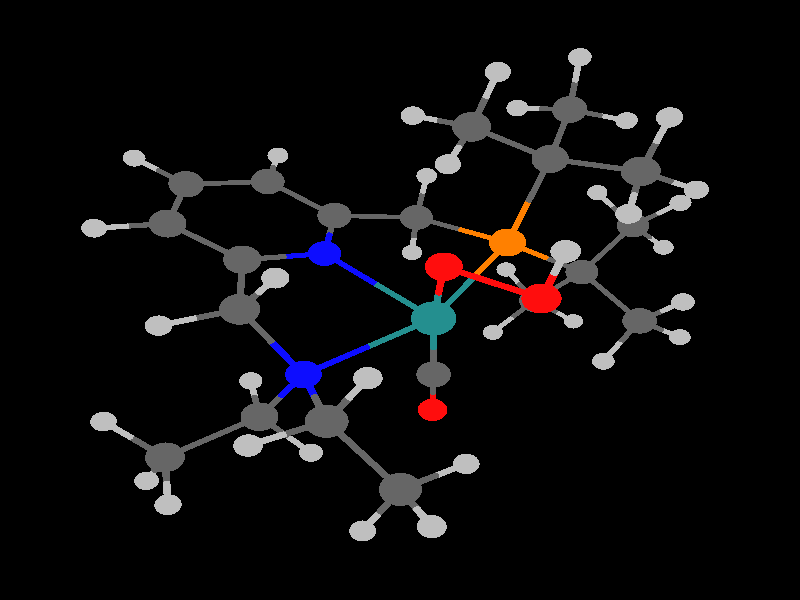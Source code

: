global_settings {
	ambient_light rgb <0.200000002980232, 0.200000002980232, 0.200000002980232>
	max_trace_level 15
}

background { color rgb <0,0,0> }

camera {
	perspective
	location <-6.94673018765019, -2.91512438891178, 14.4738953531489>
	angle 40
	up <0.529224973493041, 0.75633879889031, 0.384541998648332>
	right <0.748910007814668, -0.629417035513284, 0.207287229709656> * 1
	direction <0.398816659163487, 0.178285772564252, -0.899532909723065> }

light_source {
	<32.0983091283061, -8.56951635180049, 75.0506023199156>
	color rgb <1, 1, 1>
	fade_distance 112.473938226464
	fade_power 0
	parallel
	point_at <-32.0983091283061, 8.56951635180049, -75.0506023199156>
}

light_source {
	<-1.64561802590383, 63.1042719364655, -19.4814335042688>
	color rgb <0.300000011920929, 0.300000011920929, 0.300000011920929>
	fade_distance 112.473938226464
	fade_power 0
	parallel
	point_at <1.64561802590383, -63.1042719364655, 19.4814335042688>
}

#default {
	finish {ambient .8 diffuse 1 specular 1 roughness .005 metallic 0.5}
}

union {
}
merge {
}
union {
cylinder {
	<3.214948, -1.716071, -3.228449>, 	<2.96415203019148, -1.36004426012634, -2.97597640407579>, 0.05
	pigment { rgbt <0.75, 0.75, 0.75, 0> }
}
cylinder {
	<2.96415203019148, -1.36004426012634, -2.97597640407579>, 	<2.665527, -0.93612, -2.675355>, 0.05
	pigment { rgbt <0.400000005960464, 0.400000005960464, 0.400000005960464, 0> }
}
cylinder {
	<3.000744, 0.035615, -3.069565>, 	<2.84775083047799, -0.407885232940071, -2.88964740227294>, 0.05
	pigment { rgbt <0.75, 0.75, 0.75, 0> }
}
cylinder {
	<2.84775083047799, -0.407885232940071, -2.88964740227294>, 	<2.665527, -0.93612, -2.675355>, 0.05
	pigment { rgbt <0.400000005960464, 0.400000005960464, 0.400000005960464, 0> }
}
cylinder {
	<1.601344, -1.067145, -2.905167>, 	<2.08685318693415, -1.00736783646887, -2.80032052409528>, 0.05
	pigment { rgbt <0.75, 0.75, 0.75, 0> }
}
cylinder {
	<2.08685318693415, -1.00736783646887, -2.80032052409528>, 	<2.665527, -0.93612, -2.675355>, 0.05
	pigment { rgbt <0.400000005960464, 0.400000005960464, 0.400000005960464, 0> }
}
cylinder {
	<2.665527, -0.93612, -2.675355>, 	<2.826691, -1.0098915, -1.930468>, 0.05
	pigment { rgbt <0.400000005960464, 0.400000005960464, 0.400000005960464, 0> }
}
cylinder {
	<2.826691, -1.0098915, -1.930468>, 	<2.987855, -1.083663, -1.185581>, 0.05
	pigment { rgbt <0.400000005960464, 0.400000005960464, 0.400000005960464, 0> }
}
cylinder {
	<-0.592563, -1.84912, -2.658573>, 	<-0.531169435370799, -1.60198306537023, -2.1461200961716>, 0.05
	pigment { rgbt <1, 0.0500000007450581, 0.0500000007450581, 0> }
}
cylinder {
	<-0.531169435370799, -1.60198306537023, -2.1461200961716>, 	<-0.466686, -1.342408, -1.607876>, 0.05
	pigment { rgbt <0.400000005960464, 0.400000005960464, 0.400000005960464, 0> }
}
cylinder {
	<1.396444, 1.186591, -2.216086>, 	<1.44369937156296, 1.35182002833099, -1.74349303117375>, 0.05
	pigment { rgbt <0.75, 0.75, 0.75, 0> }
}
cylinder {
	<1.44369937156296, 1.35182002833099, -1.74349303117375>, 	<1.499976, 1.548592, -1.18068>, 0.05
	pigment { rgbt <0.400000005960464, 0.400000005960464, 0.400000005960464, 0> }
}
cylinder {
	<-5.168799, -0.370781, -2.184492>, 	<-5.01580879726126, -0.351881590116558, -1.7065932302626>, 0.05
	pigment { rgbt <0.75, 0.75, 0.75, 0> }
}
cylinder {
	<-5.01580879726126, -0.351881590116558, -1.7065932302626>, 	<-4.83357, -0.329369, -1.13733>, 0.05
	pigment { rgbt <0.400000005960464, 0.400000005960464, 0.400000005960464, 0> }
}
cylinder {
	<-2.834836, 0.263079, -1.716915>, 	<-3.05761181636951, -0.0881167262402875, -1.43533509050919>, 0.05
	pigment { rgbt <0.75, 0.75, 0.75, 0> }
}
cylinder {
	<-3.05761181636951, -0.0881167262402875, -1.43533509050919>, 	<-3.322969, -0.50644, -1.099934>, 0.05
	pigment { rgbt <0.400000005960464, 0.400000005960464, 0.400000005960464, 0> }
}
cylinder {
	<5.044653, -1.432737, -1.691731>, 	<4.78431252715041, -1.13448006064033, -1.3804942408844>, 0.05
	pigment { rgbt <0.75, 0.75, 0.75, 0> }
}
cylinder {
	<4.78431252715041, -1.13448006064033, -1.3804942408844>, 	<4.474343, -0.779366, -1.009926>, 0.05
	pigment { rgbt <0.400000005960464, 0.400000005960464, 0.400000005960464, 0> }
}
cylinder {
	<-0.466686, -1.342408, -1.607876>, 	<-0.435847634624682, -1.00480813443216, -0.790828705862846>, 0.05
	pigment { rgbt <0.400000005960464, 0.400000005960464, 0.400000005960464, 0> }
}
cylinder {
	<-0.435847634624682, -1.00480813443216, -0.790828705862846>, 	<-0.403057, -0.645836, 0.077943>, 0.05
	pigment { rgbt <0.140000000596046, 0.560000002384186, 0.560000002384186, 0> }
}
cylinder {
	<-3.050693, -1.469526, -1.549245>, 	<-3.17491806785831, -1.03012104435431, -1.34424827070882>, 0.05
	pigment { rgbt <0.75, 0.75, 0.75, 0> }
}
cylinder {
	<-3.17491806785831, -1.03012104435431, -1.34424827070882>, 	<-3.322969, -0.50644, -1.099934>, 0.05
	pigment { rgbt <0.400000005960464, 0.400000005960464, 0.400000005960464, 0> }
}
cylinder {
	<0.68993, 4.206352, -1.5147>, 	<0.343661778902791, 3.9148936205737, -1.30827241157694>, 0.05
	pigment { rgbt <0.75, 0.75, 0.75, 0> }
}
cylinder {
	<0.343661778902791, 3.9148936205737, -1.30827241157694>, 	<-0.06943, 3.567189, -1.062008>, 0.05
	pigment { rgbt <0.400000005960464, 0.400000005960464, 0.400000005960464, 0> }
}
cylinder {
	<3.385107, -3.207165, -1.311532>, 	<3.08201090851891, -2.89755073754548, -1.05494366782388>, 0.05
	pigment { rgbt <0.75, 0.75, 0.75, 0> }
}
cylinder {
	<3.08201090851891, -2.89755073754548, -1.05494366782388>, 	<2.721131, -2.52891, -0.749438>, 0.05
	pigment { rgbt <0.400000005960464, 0.400000005960464, 0.400000005960464, 0> }
}
cylinder {
	<4.724594, 0.26002, -1.266046>, 	<4.61039510936595, -0.214290704614802, -1.14916886516661>, 0.05
	pigment { rgbt <0.75, 0.75, 0.75, 0> }
}
cylinder {
	<4.61039510936595, -0.214290704614802, -1.14916886516661>, 	<4.474343, -0.779366, -1.009926>, 0.05
	pigment { rgbt <0.400000005960464, 0.400000005960464, 0.400000005960464, 0> }
}
cylinder {
	<2.987855, -1.083663, -1.185581>, 	<3.731099, -0.9315145, -1.0977535>, 0.05
	pigment { rgbt <0.400000005960464, 0.400000005960464, 0.400000005960464, 0> }
}
cylinder {
	<3.731099, -0.9315145, -1.0977535>, 	<4.474343, -0.779366, -1.009926>, 0.05
	pigment { rgbt <0.400000005960464, 0.400000005960464, 0.400000005960464, 0> }
}
cylinder {
	<2.987855, -1.083663, -1.185581>, 	<2.854493, -1.8062865, -0.9675095>, 0.05
	pigment { rgbt <0.400000005960464, 0.400000005960464, 0.400000005960464, 0> }
}
cylinder {
	<2.854493, -1.8062865, -0.9675095>, 	<2.721131, -2.52891, -0.749438>, 0.05
	pigment { rgbt <0.400000005960464, 0.400000005960464, 0.400000005960464, 0> }
}
cylinder {
	<2.987855, -1.083663, -1.185581>, 	<2.39193827654222, -0.550362062217069, -0.674185447657492>, 0.05
	pigment { rgbt <0.400000005960464, 0.400000005960464, 0.400000005960464, 0> }
}
cylinder {
	<2.39193827654222, -0.550362062217069, -0.674185447657492>, 	<1.785977, -0.008072, -0.15417>, 0.05
	pigment { rgbt <1, 0.5, 0, 0> }
}
cylinder {
	<1.499976, 1.548592, -1.18068>, 	<1.95612841385812, 1.9354891854335, -1.17287631068452>, 0.05
	pigment { rgbt <0.400000005960464, 0.400000005960464, 0.400000005960464, 0> }
}
cylinder {
	<1.95612841385812, 1.9354891854335, -1.17287631068452>, 	<2.339075, 2.260295, -1.166325>, 0.05
	pigment { rgbt <0.75, 0.75, 0.75, 0> }
}
cylinder {
	<1.499976, 1.548592, -1.18068>, 	<0.8537955, 1.885514, -0.9963635>, 0.05
	pigment { rgbt <0.400000005960464, 0.400000005960464, 0.400000005960464, 0> }
}
cylinder {
	<0.8537955, 1.885514, -0.9963635>, 	<0.207615, 2.222436, -0.812047>, 0.05
	pigment { rgbt <0.400000005960464, 0.400000005960464, 0.400000005960464, 0> }
}
cylinder {
	<1.499976, 1.548592, -1.18068>, 	<1.6417636404917, 0.776861427035659, -0.671778175037371>, 0.05
	pigment { rgbt <0.400000005960464, 0.400000005960464, 0.400000005960464, 0> }
}
cylinder {
	<1.6417636404917, 0.776861427035659, -0.671778175037371>, 	<1.785977, -0.008072, -0.15417>, 0.05
	pigment { rgbt <1, 0.5, 0, 0> }
}
cylinder {
	<-4.83357, -0.329369, -1.13733>, 	<-4.0782695, -0.4179045, -1.118632>, 0.05
	pigment { rgbt <0.400000005960464, 0.400000005960464, 0.400000005960464, 0> }
}
cylinder {
	<-4.0782695, -0.4179045, -1.118632>, 	<-3.322969, -0.50644, -1.099934>, 0.05
	pigment { rgbt <0.400000005960464, 0.400000005960464, 0.400000005960464, 0> }
}
cylinder {
	<-4.83357, -0.329369, -1.13733>, 	<-5.01260747047262, 0.196614998396701, -0.915607609864317>, 0.05
	pigment { rgbt <0.400000005960464, 0.400000005960464, 0.400000005960464, 0> }
}
cylinder {
	<-5.01260747047262, 0.196614998396701, -0.915607609864317>, 	<-5.162914, 0.638192, -0.729466>, 0.05
	pigment { rgbt <0.75, 0.75, 0.75, 0> }
}
cylinder {
	<-4.83357, -0.329369, -1.13733>, 	<-5.12036243923828, -0.762681361550749, -0.841225164810334>, 0.05
	pigment { rgbt <0.400000005960464, 0.400000005960464, 0.400000005960464, 0> }
}
cylinder {
	<-5.12036243923828, -0.762681361550749, -0.841225164810334>, 	<-5.36112, -1.12644, -0.59265>, 0.05
	pigment { rgbt <0.75, 0.75, 0.75, 0> }
}
cylinder {
	<-3.322969, -0.50644, -1.099934>, 	<-2.99726698844617, -0.475170046028852, -0.4227907734489>, 0.05
	pigment { rgbt <0.400000005960464, 0.400000005960464, 0.400000005960464, 0> }
}
cylinder {
	<-2.99726698844617, -0.475170046028852, -0.4227907734489>, 	<-2.681959, -0.444898, 0.232743>, 0.05
	pigment { rgbt <0.0500000007450581, 0.0500000007450581, 1, 0> }
}
cylinder {
	<-0.06943, 3.567189, -1.062008>, 	<0.0690925, 2.8948125, -0.9370275>, 0.05
	pigment { rgbt <0.400000005960464, 0.400000005960464, 0.400000005960464, 0> }
}
cylinder {
	<0.0690925, 2.8948125, -0.9370275>, 	<0.207615, 2.222436, -0.812047>, 0.05
	pigment { rgbt <0.400000005960464, 0.400000005960464, 0.400000005960464, 0> }
}
cylinder {
	<-0.06943, 3.567189, -1.062008>, 	<-0.697434, 3.8191765, -0.8981305>, 0.05
	pigment { rgbt <0.400000005960464, 0.400000005960464, 0.400000005960464, 0> }
}
cylinder {
	<-0.697434, 3.8191765, -0.8981305>, 	<-1.325438, 4.071164, -0.734253>, 0.05
	pigment { rgbt <0.400000005960464, 0.400000005960464, 0.400000005960464, 0> }
}
cylinder {
	<4.474343, -0.779366, -1.009926>, 	<4.66690096218596, -0.892770070689824, -0.456304391901474>, 0.05
	pigment { rgbt <0.400000005960464, 0.400000005960464, 0.400000005960464, 0> }
}
cylinder {
	<4.66690096218596, -0.892770070689824, -0.456304391901474>, 	<4.828496, -0.987939, 0.008296>, 0.05
	pigment { rgbt <0.75, 0.75, 0.75, 0> }
}
cylinder {
	<1.677661, -2.817736, -0.935236>, 	<2.15380188680735, -2.68594316669093, -0.850455388686755>, 0.05
	pigment { rgbt <0.75, 0.75, 0.75, 0> }
}
cylinder {
	<2.15380188680735, -2.68594316669093, -0.850455388686755>, 	<2.721131, -2.52891, -0.749438>, 0.05
	pigment { rgbt <0.400000005960464, 0.400000005960464, 0.400000005960464, 0> }
}
cylinder {
	<-1.56279, 5.118052, -0.93256>, 	<-1.45455067844621, 4.6406410371145, -0.842126318634911>, 0.05
	pigment { rgbt <0.75, 0.75, 0.75, 0> }
}
cylinder {
	<-1.45455067844621, 4.6406410371145, -0.842126318634911>, 	<-1.325438, 4.071164, -0.734253>, 0.05
	pigment { rgbt <0.400000005960464, 0.400000005960464, 0.400000005960464, 0> }
}
cylinder {
	<0.207615, 2.222436, -0.812047>, 	<-0.266690962967176, 1.8252681764153, -0.522428571492731>, 0.05
	pigment { rgbt <0.400000005960464, 0.400000005960464, 0.400000005960464, 0> }
}
cylinder {
	<-0.266690962967176, 1.8252681764153, -0.522428571492731>, 	<-0.724332, 1.442055, -0.242986>, 0.05
	pigment { rgbt <0.0500000007450581, 0.0500000007450581, 1, 0> }
}
cylinder {
	<2.721131, -2.52891, -0.749438>, 	<2.82639572451454, -2.60786574648455, -0.166013647675116>, 0.05
	pigment { rgbt <0.400000005960464, 0.400000005960464, 0.400000005960464, 0> }
}
cylinder {
	<2.82639572451454, -2.60786574648455, -0.166013647675116>, 	<2.914764, -2.674148, 0.323763>, 0.05
	pigment { rgbt <0.75, 0.75, 0.75, 0> }
}
cylinder {
	<-1.325438, 4.071164, -0.734253>, 	<-1.802811, 3.652591, -0.445274>, 0.05
	pigment { rgbt <0.400000005960464, 0.400000005960464, 0.400000005960464, 0> }
}
cylinder {
	<-1.802811, 3.652591, -0.445274>, 	<-2.280184, 3.234018, -0.156295>, 0.05
	pigment { rgbt <0.400000005960464, 0.400000005960464, 0.400000005960464, 0> }
}
cylinder {
	<-0.724332, 1.442055, -0.242986>, 	<-0.569708904880365, 0.437195709073439, -0.08852942761295>, 0.05
	pigment { rgbt <0.0500000007450581, 0.0500000007450581, 1, 0> }
}
cylinder {
	<-0.569708904880365, 0.437195709073439, -0.08852942761295>, 	<-0.403057, -0.645836, 0.077943>, 0.05
	pigment { rgbt <0.140000000596046, 0.560000002384186, 0.560000002384186, 0> }
}
cylinder {
	<-0.724332, 1.442055, -0.242986>, 	<-1.31935625463141, 1.67201973920541, -0.0784062859056372>, 0.05
	pigment { rgbt <0.0500000007450581, 0.0500000007450581, 1, 0> }
}
cylinder {
	<-1.31935625463141, 1.67201973920541, -0.0784062859056372>, 	<-1.936057, 1.910362, 0.092169>, 0.05
	pigment { rgbt <0.400000005960464, 0.400000005960464, 0.400000005960464, 0> }
}
cylinder {
	<-2.280184, 3.234018, -0.156295>, 	<-2.1081205, 2.57219, -0.032063>, 0.05
	pigment { rgbt <0.400000005960464, 0.400000005960464, 0.400000005960464, 0> }
}
cylinder {
	<-2.1081205, 2.57219, -0.032063>, 	<-1.936057, 1.910362, 0.092169>, 0.05
	pigment { rgbt <0.400000005960464, 0.400000005960464, 0.400000005960464, 0> }
}
cylinder {
	<-2.280184, 3.234018, -0.156295>, 	<-2.81899202004576, 3.43609582749008, -0.0112174303105082>, 0.05
	pigment { rgbt <0.400000005960464, 0.400000005960464, 0.400000005960464, 0> }
}
cylinder {
	<-2.81899202004576, 3.43609582749008, -0.0112174303105082>, 	<-3.270641, 3.605485, 0.110392>, 0.05
	pigment { rgbt <0.75, 0.75, 0.75, 0> }
}
cylinder {
	<1.785977, -0.008072, -0.15417>, 	<0.710562927082767, -0.321388458675373, -0.0401390682250538>, 0.05
	pigment { rgbt <1, 0.5, 0, 0> }
}
cylinder {
	<0.710562927082767, -0.321388458675373, -0.0401390682250538>, 	<-0.403057, -0.645836, 0.077943>, 0.05
	pigment { rgbt <0.140000000596046, 0.560000002384186, 0.560000002384186, 0> }
}
cylinder {
	<1.785977, -0.008072, -0.15417>, 	<2.22847308446873, 0.341724131529173, 0.625022772528911>, 0.05
	pigment { rgbt <1, 0.5, 0, 0> }
}
cylinder {
	<2.22847308446873, 0.341724131529173, 0.625022772528911>, 	<2.663609, 0.685702, 1.391255>, 0.05
	pigment { rgbt <0.400000005960464, 0.400000005960464, 0.400000005960464, 0> }
}
cylinder {
	<-3.699645, -3.091807, -0.153749>, 	<-3.41888963186641, -2.98393061158554, 0.248677768166535>, 0.05
	pigment { rgbt <0.75, 0.75, 0.75, 0> }
}
cylinder {
	<-3.41888963186641, -2.98393061158554, 0.248677768166535>, 	<-3.084487, -2.855441, 0.728001>, 0.05
	pigment { rgbt <0.400000005960464, 0.400000005960464, 0.400000005960464, 0> }
}
cylinder {
	<-0.403057, -0.645836, 0.077943>, 	<-1.58226250576075, -0.541861719440084, 0.158043422173382>, 0.05
	pigment { rgbt <0.140000000596046, 0.560000002384186, 0.560000002384186, 0> }
}
cylinder {
	<-1.58226250576075, -0.541861719440084, 0.158043422173382>, 	<-2.681959, -0.444898, 0.232743>, 0.05
	pigment { rgbt <0.0500000007450581, 0.0500000007450581, 1, 0> }
}
cylinder {
	<-0.403057, -0.645836, 0.077943>, 	<-0.509309256658412, -0.480282215043057, 1.14920321127534>, 0.05
	pigment { rgbt <0.140000000596046, 0.560000002384186, 0.560000002384186, 0> }
}
cylinder {
	<-0.509309256658412, -0.480282215043057, 1.14920321127534>, 	<-0.607289, -0.327618, 2.137058>, 0.05
	pigment { rgbt <1, 0.0500000007450581, 0.0500000007450581, 0> }
}
cylinder {
	<-1.936057, 1.910362, 0.092169>, 	<-2.3678405, 1.4104085, 0.4514355>, 0.05
	pigment { rgbt <0.400000005960464, 0.400000005960464, 0.400000005960464, 0> }
}
cylinder {
	<-2.3678405, 1.4104085, 0.4514355>, 	<-2.799624, 0.910455, 0.810702>, 0.05
	pigment { rgbt <0.400000005960464, 0.400000005960464, 0.400000005960464, 0> }
}
cylinder {
	<-2.681959, -0.444898, 0.232743>, 	<-2.73983625142357, 0.221775236295321, 0.517030412191516>, 0.05
	pigment { rgbt <0.0500000007450581, 0.0500000007450581, 1, 0> }
}
cylinder {
	<-2.73983625142357, 0.221775236295321, 0.517030412191516>, 	<-2.799624, 0.910455, 0.810702>, 0.05
	pigment { rgbt <0.400000005960464, 0.400000005960464, 0.400000005960464, 0> }
}
cylinder {
	<-2.681959, -0.444898, 0.232743>, 	<-2.9542768634385, -0.925938981965996, 0.70489028967403>, 0.05
	pigment { rgbt <0.0500000007450581, 0.0500000007450581, 1, 0> }
}
cylinder {
	<-2.9542768634385, -0.925938981965996, 0.70489028967403>, 	<-3.235585, -1.422861, 1.192625>, 0.05
	pigment { rgbt <0.400000005960464, 0.400000005960464, 0.400000005960464, 0> }
}
cylinder {
	<3.839946, 2.232994, 0.357378>, 	<3.89298026380351, 1.88313143586519, 0.714256026134688>, 0.05
	pigment { rgbt <0.75, 0.75, 0.75, 0> }
}
cylinder {
	<3.89298026380351, 1.88313143586519, 0.714256026134688>, 	<3.956145, 1.466439, 1.139304>, 0.05
	pigment { rgbt <0.400000005960464, 0.400000005960464, 0.400000005960464, 0> }
}
cylinder {
	<-2.028931, -3.060086, 0.485363>, 	<-2.51074232491136, -2.96667524909101, 0.59611575613406>, 0.05
	pigment { rgbt <0.75, 0.75, 0.75, 0> }
}
cylinder {
	<-2.51074232491136, -2.96667524909101, 0.59611575613406>, 	<-3.084487, -2.855441, 0.728001>, 0.05
	pigment { rgbt <0.400000005960464, 0.400000005960464, 0.400000005960464, 0> }
}
cylinder {
	<-3.084487, -2.855441, 0.728001>, 	<-3.160036, -2.139151, 0.960313>, 0.05
	pigment { rgbt <0.400000005960464, 0.400000005960464, 0.400000005960464, 0> }
}
cylinder {
	<-3.160036, -2.139151, 0.960313>, 	<-3.235585, -1.422861, 1.192625>, 0.05
	pigment { rgbt <0.400000005960464, 0.400000005960464, 0.400000005960464, 0> }
}
cylinder {
	<-3.084487, -2.855441, 0.728001>, 	<-3.24924041296801, -3.22432689695752, 1.16858024859928>, 0.05
	pigment { rgbt <0.400000005960464, 0.400000005960464, 0.400000005960464, 0> }
}
cylinder {
	<-3.24924041296801, -3.22432689695752, 1.16858024859928>, 	<-3.387535, -3.533971, 1.538404>, 0.05
	pigment { rgbt <0.75, 0.75, 0.75, 0> }
}
cylinder {
	<-2.799624, 0.910455, 0.810702>, 	<-3.36891980183335, 1.09670191193617, 0.836229280431977>, 0.05
	pigment { rgbt <0.400000005960464, 0.400000005960464, 0.400000005960464, 0> }
}
cylinder {
	<-3.36891980183335, 1.09670191193617, 0.836229280431977>, 	<-3.847057, 1.253126, 0.857669>, 0.05
	pigment { rgbt <0.75, 0.75, 0.75, 0> }
}
cylinder {
	<-2.799624, 0.910455, 0.810702>, 	<-2.58584753312161, 0.861487794828331, 1.36871856057984>, 0.05
	pigment { rgbt <0.400000005960464, 0.400000005960464, 0.400000005960464, 0> }
}
cylinder {
	<-2.58584753312161, 0.861487794828331, 1.36871856057984>, 	<-2.4063, 0.820361, 1.837388>, 0.05
	pigment { rgbt <0.75, 0.75, 0.75, 0> }
}
cylinder {
	<4.809776, 0.83385, 0.876833>, 	<4.42039991859773, 1.12239976677063, 0.996556779316513>, 0.05
	pigment { rgbt <0.75, 0.75, 0.75, 0> }
}
cylinder {
	<4.42039991859773, 1.12239976677063, 0.996556779316513>, 	<3.956145, 1.466439, 1.139304>, 0.05
	pigment { rgbt <0.400000005960464, 0.400000005960464, 0.400000005960464, 0> }
}
cylinder {
	<3.956145, 1.466439, 1.139304>, 	<3.309877, 1.0760705, 1.2652795>, 0.05
	pigment { rgbt <0.400000005960464, 0.400000005960464, 0.400000005960464, 0> }
}
cylinder {
	<3.309877, 1.0760705, 1.2652795>, 	<2.663609, 0.685702, 1.391255>, 0.05
	pigment { rgbt <0.400000005960464, 0.400000005960464, 0.400000005960464, 0> }
}
cylinder {
	<3.956145, 1.466439, 1.139304>, 	<4.09914696314941, 1.75634373087766, 1.64423181911326>, 0.05
	pigment { rgbt <0.400000005960464, 0.400000005960464, 0.400000005960464, 0> }
}
cylinder {
	<4.09914696314941, 1.75634373087766, 1.64423181911326>, 	<4.219251, 1.999828, 2.068309>, 0.05
	pigment { rgbt <0.75, 0.75, 0.75, 0> }
}
cylinder {
	<-3.235585, -1.422861, 1.192625>, 	<-3.8121193051119, -1.29453241138271, 1.30703837499002>, 0.05
	pigment { rgbt <0.400000005960464, 0.400000005960464, 0.400000005960464, 0> }
}
cylinder {
	<-3.8121193051119, -1.29453241138271, 1.30703837499002>, 	<-4.296657, -1.186681, 1.403195>, 0.05
	pigment { rgbt <0.75, 0.75, 0.75, 0> }
}
cylinder {
	<-3.235585, -1.422861, 1.192625>, 	<-2.92234779613297, -1.34235342064771, 1.69480404760789>, 0.05
	pigment { rgbt <0.400000005960464, 0.400000005960464, 0.400000005960464, 0> }
}
cylinder {
	<-2.92234779613297, -1.34235342064771, 1.69480404760789>, 	<-2.659454, -1.274785, 2.116273>, 0.05
	pigment { rgbt <0.75, 0.75, 0.75, 0> }
}
cylinder {
	<2.663609, 0.685702, 1.391255>, 	<2.167671, 1.168684, 1.722148>, 0.05
	pigment { rgbt <0.400000005960464, 0.400000005960464, 0.400000005960464, 0> }
}
cylinder {
	<2.167671, 1.168684, 1.722148>, 	<1.671733, 1.651666, 2.053041>, 0.05
	pigment { rgbt <0.400000005960464, 0.400000005960464, 0.400000005960464, 0> }
}
cylinder {
	<2.663609, 0.685702, 1.391255>, 	<2.7920355, 0.0966465, 1.862037>, 0.05
	pigment { rgbt <0.400000005960464, 0.400000005960464, 0.400000005960464, 0> }
}
cylinder {
	<2.7920355, 0.0966465, 1.862037>, 	<2.920462, -0.492409, 2.332819>, 0.05
	pigment { rgbt <0.400000005960464, 0.400000005960464, 0.400000005960464, 0> }
}
cylinder {
	<1.504879, 2.550528, 1.438932>, 	<1.58103387657559, 2.14027277885765, 1.719221325392>, 0.05
	pigment { rgbt <0.75, 0.75, 0.75, 0> }
}
cylinder {
	<1.58103387657559, 2.14027277885765, 1.719221325392>, 	<1.671733, 1.651666, 2.053041>, 0.05
	pigment { rgbt <0.400000005960464, 0.400000005960464, 0.400000005960464, 0> }
}
cylinder {
	<3.682659, -1.179816, 1.934911>, 	<3.33479524755278, -0.866086113266671, 2.11651466678007>, 0.05
	pigment { rgbt <0.75, 0.75, 0.75, 0> }
}
cylinder {
	<3.33479524755278, -0.866086113266671, 2.11651466678007>, 	<2.920462, -0.492409, 2.332819>, 0.05
	pigment { rgbt <0.400000005960464, 0.400000005960464, 0.400000005960464, 0> }
}
cylinder {
	<1.671733, 1.651666, 2.053041>, 	<1.14993355938632, 1.38066141367139, 2.16397681104778>, 0.05
	pigment { rgbt <0.400000005960464, 0.400000005960464, 0.400000005960464, 0> }
}
cylinder {
	<1.14993355938632, 1.38066141367139, 2.16397681104778>, 	<0.711852, 1.153137, 2.257114>, 0.05
	pigment { rgbt <0.75, 0.75, 0.75, 0> }
}
cylinder {
	<1.671733, 1.651666, 2.053041>, 	<1.90993592574847, 1.83629344447143, 2.5717063554601>, 0.05
	pigment { rgbt <0.400000005960464, 0.400000005960464, 0.400000005960464, 0> }
}
cylinder {
	<1.90993592574847, 1.83629344447143, 2.5717063554601>, 	<2.110018, 1.991374, 3.007367>, 0.05
	pigment { rgbt <0.75, 0.75, 0.75, 0> }
}
cylinder {
	<-0.607289, -0.327618, 2.137058>, 	<-0.450675, -0.959705, 2.4584985>, 0.05
	pigment { rgbt <1, 0.0500000007450581, 0.0500000007450581, 0> }
}
cylinder {
	<-0.450675, -0.959705, 2.4584985>, 	<-0.294061, -1.591792, 2.779939>, 0.05
	pigment { rgbt <1, 0.0500000007450581, 0.0500000007450581, 0> }
}
cylinder {
	<2.920462, -0.492409, 2.332819>, 	<2.41777863523116, -0.802199423506125, 2.42862725990216>, 0.05
	pigment { rgbt <0.400000005960464, 0.400000005960464, 0.400000005960464, 0> }
}
cylinder {
	<2.41777863523116, -0.802199423506125, 2.42862725990216>, 	<1.995767, -1.062274, 2.50906>, 0.05
	pigment { rgbt <0.75, 0.75, 0.75, 0> }
}
cylinder {
	<2.920462, -0.492409, 2.332819>, 	<3.12325723710087, -0.286852288902559, 2.85859256174537>, 0.05
	pigment { rgbt <0.400000005960464, 0.400000005960464, 0.400000005960464, 0> }
}
cylinder {
	<3.12325723710087, -0.286852288902559, 2.85859256174537>, 	<3.293597, -0.114193, 3.300221>, 0.05
	pigment { rgbt <0.75, 0.75, 0.75, 0> }
}
cylinder {
	<-0.294061, -1.591792, 2.779939>, 	<-0.133697567782931, -1.42283462385057, 3.24260736270947>, 0.05
	pigment { rgbt <1, 0.0500000007450581, 0.0500000007450581, 0> }
}
cylinder {
	<-0.133697567782931, -1.42283462385057, 3.24260736270947>, 	<0.005862, -1.275796, 3.645254>, 0.05
	pigment { rgbt <0.75, 0.75, 0.75, 0> }
}
sphere {
	<-3.387535, -3.533971, 1.538404>, 0.176
	pigment { rgbt <0.75, 0.75, 0.75,0> }
}
sphere {
	<-3.084487, -2.855441, 0.728001>, 0.272
	pigment { rgbt <0.400000005960464, 0.400000005960464, 0.400000005960464,0> }
}
sphere {
	<-3.699645, -3.091807, -0.153749>, 0.176
	pigment { rgbt <0.75, 0.75, 0.75,0> }
}
sphere {
	<-2.028931, -3.060086, 0.485363>, 0.176
	pigment { rgbt <0.75, 0.75, 0.75,0> }
}
sphere {
	<1.995767, -1.062274, 2.50906>, 0.176
	pigment { rgbt <0.75, 0.75, 0.75,0> }
}
sphere {
	<-0.607289, -0.327618, 2.137058>, 0.2432
	pigment { rgbt <1, 0.0500000007450581, 0.0500000007450581,0> }
}
sphere {
	<2.914764, -2.674148, 0.323763>, 0.176
	pigment { rgbt <0.75, 0.75, 0.75,0> }
}
sphere {
	<-0.294061, -1.591792, 2.779939>, 0.2432
	pigment { rgbt <1, 0.0500000007450581, 0.0500000007450581,0> }
}
sphere {
	<-3.235585, -1.422861, 1.192625>, 0.272
	pigment { rgbt <0.400000005960464, 0.400000005960464, 0.400000005960464,0> }
}
sphere {
	<3.293597, -0.114193, 3.300221>, 0.176
	pigment { rgbt <0.75, 0.75, 0.75,0> }
}
sphere {
	<-4.296657, -1.186681, 1.403195>, 0.176
	pigment { rgbt <0.75, 0.75, 0.75,0> }
}
sphere {
	<2.920462, -0.492409, 2.332819>, 0.272
	pigment { rgbt <0.400000005960464, 0.400000005960464, 0.400000005960464,0> }
}
sphere {
	<1.677661, -2.817736, -0.935236>, 0.176
	pigment { rgbt <0.75, 0.75, 0.75,0> }
}
sphere {
	<3.682659, -1.179816, 1.934911>, 0.176
	pigment { rgbt <0.75, 0.75, 0.75,0> }
}
sphere {
	<-2.659454, -1.274785, 2.116273>, 0.176
	pigment { rgbt <0.75, 0.75, 0.75,0> }
}
sphere {
	<2.721131, -2.52891, -0.749438>, 0.272
	pigment { rgbt <0.400000005960464, 0.400000005960464, 0.400000005960464,0> }
}
sphere {
	<3.385107, -3.207165, -1.311532>, 0.176
	pigment { rgbt <0.75, 0.75, 0.75,0> }
}
sphere {
	<-2.4063, 0.820361, 1.837388>, 0.176
	pigment { rgbt <0.75, 0.75, 0.75,0> }
}
sphere {
	<-0.403057, -0.645836, 0.077943>, 0.328
	pigment { rgbt <0.140000000596046, 0.560000002384186, 0.560000002384186,0> }
}
sphere {
	<0.711852, 1.153137, 2.257114>, 0.176
	pigment { rgbt <0.75, 0.75, 0.75,0> }
}
sphere {
	<-2.681959, -0.444898, 0.232743>, 0.248
	pigment { rgbt <0.0500000007450581, 0.0500000007450581, 1,0> }
}
sphere {
	<-2.799624, 0.910455, 0.810702>, 0.272
	pigment { rgbt <0.400000005960464, 0.400000005960464, 0.400000005960464,0> }
}
sphere {
	<2.663609, 0.685702, 1.391255>, 0.272
	pigment { rgbt <0.400000005960464, 0.400000005960464, 0.400000005960464,0> }
}
sphere {
	<2.110018, 1.991374, 3.007367>, 0.176
	pigment { rgbt <0.75, 0.75, 0.75,0> }
}
sphere {
	<4.828496, -0.987939, 0.008296>, 0.176
	pigment { rgbt <0.75, 0.75, 0.75,0> }
}
sphere {
	<1.671733, 1.651666, 2.053041>, 0.272
	pigment { rgbt <0.400000005960464, 0.400000005960464, 0.400000005960464,0> }
}
sphere {
	<2.987855, -1.083663, -1.185581>, 0.272
	pigment { rgbt <0.400000005960464, 0.400000005960464, 0.400000005960464,0> }
}
sphere {
	<1.785977, -0.008072, -0.15417>, 0.288
	pigment { rgbt <1, 0.5, 0,0> }
}
sphere {
	<-3.847057, 1.253126, 0.857669>, 0.176
	pigment { rgbt <0.75, 0.75, 0.75,0> }
}
sphere {
	<4.474343, -0.779366, -1.009926>, 0.272
	pigment { rgbt <0.400000005960464, 0.400000005960464, 0.400000005960464,0> }
}
sphere {
	<-3.050693, -1.469526, -1.549245>, 0.176
	pigment { rgbt <0.75, 0.75, 0.75,0> }
}
sphere {
	<-5.36112, -1.12644, -0.59265>, 0.176
	pigment { rgbt <0.75, 0.75, 0.75,0> }
}
sphere {
	<5.044653, -1.432737, -1.691731>, 0.176
	pigment { rgbt <0.75, 0.75, 0.75,0> }
}
sphere {
	<-3.322969, -0.50644, -1.099934>, 0.272
	pigment { rgbt <0.400000005960464, 0.400000005960464, 0.400000005960464,0> }
}
sphere {
	<4.219251, 1.999828, 2.068309>, 0.176
	pigment { rgbt <0.75, 0.75, 0.75,0> }
}
sphere {
	<-0.466686, -1.342408, -1.607876>, 0.272
	pigment { rgbt <0.400000005960464, 0.400000005960464, 0.400000005960464,0> }
}
sphere {
	<3.956145, 1.466439, 1.139304>, 0.272
	pigment { rgbt <0.400000005960464, 0.400000005960464, 0.400000005960464,0> }
}
sphere {
	<1.601344, -1.067145, -2.905167>, 0.176
	pigment { rgbt <0.75, 0.75, 0.75,0> }
}
sphere {
	<2.665527, -0.93612, -2.675355>, 0.272
	pigment { rgbt <0.400000005960464, 0.400000005960464, 0.400000005960464,0> }
}
sphere {
	<4.809776, 0.83385, 0.876833>, 0.176
	pigment { rgbt <0.75, 0.75, 0.75,0> }
}
sphere {
	<3.214948, -1.716071, -3.228449>, 0.176
	pigment { rgbt <0.75, 0.75, 0.75,0> }
}
sphere {
	<-1.936057, 1.910362, 0.092169>, 0.272
	pigment { rgbt <0.400000005960464, 0.400000005960464, 0.400000005960464,0> }
}
sphere {
	<-0.724332, 1.442055, -0.242986>, 0.248
	pigment { rgbt <0.0500000007450581, 0.0500000007450581, 1,0> }
}
sphere {
	<-4.83357, -0.329369, -1.13733>, 0.272
	pigment { rgbt <0.400000005960464, 0.400000005960464, 0.400000005960464,0> }
}
sphere {
	<1.504879, 2.550528, 1.438932>, 0.176
	pigment { rgbt <0.75, 0.75, 0.75,0> }
}
sphere {
	<-2.834836, 0.263079, -1.716915>, 0.176
	pigment { rgbt <0.75, 0.75, 0.75,0> }
}
sphere {
	<4.724594, 0.26002, -1.266046>, 0.176
	pigment { rgbt <0.75, 0.75, 0.75,0> }
}
sphere {
	<-5.162914, 0.638192, -0.729466>, 0.176
	pigment { rgbt <0.75, 0.75, 0.75,0> }
}
sphere {
	<1.499976, 1.548592, -1.18068>, 0.272
	pigment { rgbt <0.400000005960464, 0.400000005960464, 0.400000005960464,0> }
}
sphere {
	<-5.168799, -0.370781, -2.184492>, 0.176
	pigment { rgbt <0.75, 0.75, 0.75,0> }
}
sphere {
	<3.839946, 2.232994, 0.357378>, 0.176
	pigment { rgbt <0.75, 0.75, 0.75,0> }
}
sphere {
	<0.207615, 2.222436, -0.812047>, 0.272
	pigment { rgbt <0.400000005960464, 0.400000005960464, 0.400000005960464,0> }
}
sphere {
	<-2.280184, 3.234018, -0.156295>, 0.272
	pigment { rgbt <0.400000005960464, 0.400000005960464, 0.400000005960464,0> }
}
sphere {
	<3.000744, 0.035615, -3.069565>, 0.176
	pigment { rgbt <0.75, 0.75, 0.75,0> }
}
sphere {
	<-3.270641, 3.605485, 0.110392>, 0.176
	pigment { rgbt <0.75, 0.75, 0.75,0> }
}
sphere {
	<1.396444, 1.186591, -2.216086>, 0.176
	pigment { rgbt <0.75, 0.75, 0.75,0> }
}
sphere {
	<2.339075, 2.260295, -1.166325>, 0.176
	pigment { rgbt <0.75, 0.75, 0.75,0> }
}
sphere {
	<-0.06943, 3.567189, -1.062008>, 0.272
	pigment { rgbt <0.400000005960464, 0.400000005960464, 0.400000005960464,0> }
}
sphere {
	<-1.325438, 4.071164, -0.734253>, 0.272
	pigment { rgbt <0.400000005960464, 0.400000005960464, 0.400000005960464,0> }
}
sphere {
	<0.68993, 4.206352, -1.5147>, 0.176
	pigment { rgbt <0.75, 0.75, 0.75,0> }
}
sphere {
	<-1.56279, 5.118052, -0.93256>, 0.176
	pigment { rgbt <0.75, 0.75, 0.75,0> }
}
sphere {
	<-0.592563, -1.84912, -2.658573>, 0.2432
	pigment { rgbt <1, 0.0500000007450581, 0.0500000007450581,0> }
}
sphere {
	<0.005862, -1.275796, 3.645254>, 0.176
	pigment { rgbt <0.75, 0.75, 0.75,0> }
}
}
merge {
}
